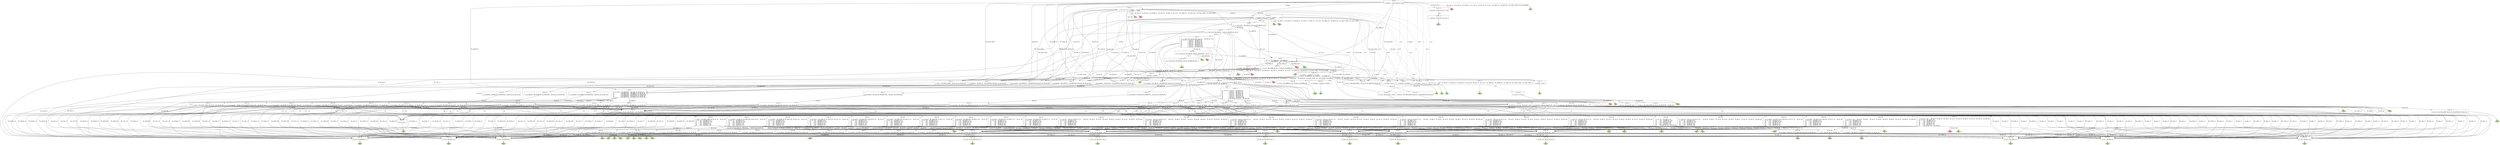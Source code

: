 // Generated by GNU Bison 3.7.6.
// Report bugs to <bug-bison@gnu.org>.
// Home page: <https://www.gnu.org/software/bison/>.

digraph "parser.ypp"
{
  node [fontname = courier, shape = box, colorscheme = paired6]
  edge [fontname = courier]

  0 [label="State 0\n\l  0 $accept: • translation_unit $end\l"]
  0 -> 1 [style=solid label="TOK_CHAR_PR"]
  0 -> 2 [style=solid label="TOK_STRING_PR"]
  0 -> 3 [style=solid label="TOK_INTEGER_PR"]
  0 -> 4 [style=solid label="TOK_FLOAT_PR"]
  0 -> 5 [style=solid label="TOK_BOOL_PR"]
  0 -> 6 [style=solid label="TOK_IF_KEY"]
  0 -> 7 [style=solid label="TOK_LARROW_SBL"]
  0 -> 8 [style=solid label="TOK_IDENTIFIER"]
  0 -> 9 [style=solid label="TOK_STDOUT_STREAM"]
  0 -> 10 [style=solid label="TOK_STDIN_STREAM"]
  0 -> 11 [style=dashed label="translation_unit"]
  0 -> 12 [style=dashed label="statement"]
  0 -> 13 [style=dashed label="block"]
  0 -> 14 [style=dashed label="ifelse"]
  0 -> 15 [style=dashed label="if"]
  0 -> 16 [style=dashed label="macro"]
  0 -> 17 [style=dashed label="assignment"]
  0 -> "0R9d" [label="[TOK_CHAR_PR, TOK_STRING_PR, TOK_INTEGER_PR, TOK_FLOAT_PR, TOK_BOOL_PR, TOK_IF_KEY, TOK_LARROW_SBL, TOK_IDENTIFIER, TOK_STDOUT_STREAM, TOK_STDIN_STREAM]", style=solid]
 "0R9d" [label="R9", fillcolor=5, shape=diamond, style=filled]
  0 -> "0R9" [style=solid]
 "0R9" [label="R9", fillcolor=3, shape=diamond, style=filled]
  1 [label="State 1\n\l 32 assignment: TOK_CHAR_PR • TOK_IDENTIFIER TOK_EQ_OP exp TOK_DOT_SBL\l"]
  1 -> 18 [style=solid label="TOK_IDENTIFIER"]
  2 [label="State 2\n\l 33 assignment: TOK_STRING_PR • TOK_IDENTIFIER TOK_EQ_OP exp TOK_DOT_SBL\l"]
  2 -> 19 [style=solid label="TOK_IDENTIFIER"]
  3 [label="State 3\n\l 29 assignment: TOK_INTEGER_PR • TOK_IDENTIFIER TOK_EQ_OP exp TOK_DOT_SBL\l"]
  3 -> 20 [style=solid label="TOK_IDENTIFIER"]
  4 [label="State 4\n\l 30 assignment: TOK_FLOAT_PR • TOK_IDENTIFIER TOK_EQ_OP exp TOK_DOT_SBL\l"]
  4 -> 21 [style=solid label="TOK_IDENTIFIER"]
  5 [label="State 5\n\l 31 assignment: TOK_BOOL_PR • TOK_IDENTIFIER TOK_EQ_OP exp TOK_DOT_SBL\l"]
  5 -> 22 [style=solid label="TOK_IDENTIFIER"]
  6 [label="State 6\n\l 15 if: TOK_IF_KEY • TOK_LPAR_SBL condition TOK_RPAR_SBL block\l"]
  6 -> 23 [style=solid label="TOK_LPAR_SBL"]
  7 [label="State 7\n\l 10 block: TOK_LARROW_SBL • TOK_RARROW_SBL\l 12      | TOK_LARROW_SBL • $@1 statements TOK_RARROW_SBL\l"]
  7 -> 24 [style=solid label="TOK_RARROW_SBL"]
  7 -> 25 [style=dashed label="$@1"]
  7 -> "7R11d" [label="[TOK_RARROW_SBL]", style=solid]
 "7R11d" [label="R11", fillcolor=5, shape=diamond, style=filled]
  7 -> "7R11" [style=solid]
 "7R11" [label="R11", fillcolor=3, shape=diamond, style=filled]
  8 [label="State 8\n\l 34 assignment: TOK_IDENTIFIER • TOK_EQ_OP exp TOK_DOT_SBL\l 35           | TOK_IDENTIFIER • TOK_SUMEQ_OP exp TOK_DOT_SBL\l 36           | TOK_IDENTIFIER • TOK_MINEQ_OP exp TOK_DOT_SBL\l 37           | TOK_IDENTIFIER • TOK_MULTEQ_OP exp TOK_DOT_SBL\l 38           | TOK_IDENTIFIER • TOK_DIVEQ_OP exp TOK_DOT_SBL\l 39           | TOK_IDENTIFIER • TOK_MODEQ_OP exp TOK_DOT_SBL\l"]
  8 -> 26 [style=solid label="TOK_SUMEQ_OP"]
  8 -> 27 [style=solid label="TOK_MINEQ_OP"]
  8 -> 28 [style=solid label="TOK_MODEQ_OP"]
  8 -> 29 [style=solid label="TOK_MULTEQ_OP"]
  8 -> 30 [style=solid label="TOK_DIVEQ_OP"]
  8 -> 31 [style=solid label="TOK_EQ_OP"]
  9 [label="State 9\n\l 27 macro: TOK_STDOUT_STREAM • TOK_PUT_OP exp TOK_DOT_SBL\l"]
  9 -> 32 [style=solid label="TOK_PUT_OP"]
  10 [label="State 10\n\l 28 macro: TOK_STDIN_STREAM • TOK_PUT_OP TOK_IDENTIFIER TOK_DOT_SBL\l"]
  10 -> 33 [style=solid label="TOK_PUT_OP"]
  11 [label="State 11\n\l  0 $accept: translation_unit • $end\l"]
  11 -> 34 [style=solid label="$end"]
  12 [label="State 12\n\l  1 translation_unit: statement • statements\l  2                 | statement •  [$end]\l"]
  12 -> 1 [style=solid label="TOK_CHAR_PR"]
  12 -> 2 [style=solid label="TOK_STRING_PR"]
  12 -> 3 [style=solid label="TOK_INTEGER_PR"]
  12 -> 4 [style=solid label="TOK_FLOAT_PR"]
  12 -> 5 [style=solid label="TOK_BOOL_PR"]
  12 -> 6 [style=solid label="TOK_IF_KEY"]
  12 -> 7 [style=solid label="TOK_LARROW_SBL"]
  12 -> 8 [style=solid label="TOK_IDENTIFIER"]
  12 -> 9 [style=solid label="TOK_STDOUT_STREAM"]
  12 -> 10 [style=solid label="TOK_STDIN_STREAM"]
  12 -> 35 [style=dashed label="statement"]
  12 -> 36 [style=dashed label="statements"]
  12 -> 13 [style=dashed label="block"]
  12 -> 14 [style=dashed label="ifelse"]
  12 -> 15 [style=dashed label="if"]
  12 -> 16 [style=dashed label="macro"]
  12 -> 17 [style=dashed label="assignment"]
  12 -> "12R2" [style=solid]
 "12R2" [label="R2", fillcolor=3, shape=diamond, style=filled]
  12 -> "12R9d" [label="[$end, TOK_CHAR_PR, TOK_STRING_PR, TOK_INTEGER_PR, TOK_FLOAT_PR, TOK_BOOL_PR, TOK_IF_KEY, TOK_LARROW_SBL, TOK_IDENTIFIER, TOK_STDOUT_STREAM, TOK_STDIN_STREAM]", style=solid]
 "12R9d" [label="R9", fillcolor=5, shape=diamond, style=filled]
  13 [label="State 13\n\l  5 statement: block •\l"]
  13 -> "13R5" [style=solid]
 "13R5" [label="R5", fillcolor=3, shape=diamond, style=filled]
  14 [label="State 14\n\l  6 statement: ifelse •\l"]
  14 -> "14R6" [style=solid]
 "14R6" [label="R6", fillcolor=3, shape=diamond, style=filled]
  15 [label="State 15\n\l 13 ifelse: if •  [$end, TOK_CHAR_PR, TOK_STRING_PR, TOK_INTEGER_PR, TOK_FLOAT_PR, TOK_BOOL_PR, TOK_IF_KEY, TOK_LARROW_SBL, TOK_RARROW_SBL, TOK_IDENTIFIER, TOK_STDOUT_STREAM, TOK_STDIN_STREAM]\l 14       | if • else\l"]
  15 -> 37 [style=solid label="TOK_ELSE_KEY"]
  15 -> 38 [style=dashed label="else"]
  15 -> "15R13" [style=solid]
 "15R13" [label="R13", fillcolor=3, shape=diamond, style=filled]
  16 [label="State 16\n\l  4 statement: macro •\l"]
  16 -> "16R4" [style=solid]
 "16R4" [label="R4", fillcolor=3, shape=diamond, style=filled]
  17 [label="State 17\n\l  3 statement: assignment •\l"]
  17 -> "17R3" [style=solid]
 "17R3" [label="R3", fillcolor=3, shape=diamond, style=filled]
  18 [label="State 18\n\l 32 assignment: TOK_CHAR_PR TOK_IDENTIFIER • TOK_EQ_OP exp TOK_DOT_SBL\l"]
  18 -> 39 [style=solid label="TOK_EQ_OP"]
  19 [label="State 19\n\l 33 assignment: TOK_STRING_PR TOK_IDENTIFIER • TOK_EQ_OP exp TOK_DOT_SBL\l"]
  19 -> 40 [style=solid label="TOK_EQ_OP"]
  20 [label="State 20\n\l 29 assignment: TOK_INTEGER_PR TOK_IDENTIFIER • TOK_EQ_OP exp TOK_DOT_SBL\l"]
  20 -> 41 [style=solid label="TOK_EQ_OP"]
  21 [label="State 21\n\l 30 assignment: TOK_FLOAT_PR TOK_IDENTIFIER • TOK_EQ_OP exp TOK_DOT_SBL\l"]
  21 -> 42 [style=solid label="TOK_EQ_OP"]
  22 [label="State 22\n\l 31 assignment: TOK_BOOL_PR TOK_IDENTIFIER • TOK_EQ_OP exp TOK_DOT_SBL\l"]
  22 -> 43 [style=solid label="TOK_EQ_OP"]
  23 [label="State 23\n\l 15 if: TOK_IF_KEY TOK_LPAR_SBL • condition TOK_RPAR_SBL block\l"]
  23 -> 44 [style=solid label="TOK_INTEGER_LIT"]
  23 -> 45 [style=solid label="TOK_FLOAT_LIT"]
  23 -> 46 [style=solid label="TOK_CHAR_LIT"]
  23 -> 47 [style=solid label="TOK_STRING_LIT"]
  23 -> 48 [style=solid label="TOK_BOOL_LIT"]
  23 -> 49 [style=solid label="TOK_LPAR_SBL"]
  23 -> 50 [style=solid label="TOK_IDENTIFIER"]
  23 -> 51 [style=dashed label="condition"]
  23 -> 52 [style=dashed label="exp"]
  23 -> 53 [style=dashed label="term"]
  24 [label="State 24\n\l 10 block: TOK_LARROW_SBL TOK_RARROW_SBL •\l"]
  24 -> "24R10" [style=solid]
 "24R10" [label="R10", fillcolor=3, shape=diamond, style=filled]
  25 [label="State 25\n\l 12 block: TOK_LARROW_SBL $@1 • statements TOK_RARROW_SBL\l"]
  25 -> 1 [style=solid label="TOK_CHAR_PR"]
  25 -> 2 [style=solid label="TOK_STRING_PR"]
  25 -> 3 [style=solid label="TOK_INTEGER_PR"]
  25 -> 4 [style=solid label="TOK_FLOAT_PR"]
  25 -> 5 [style=solid label="TOK_BOOL_PR"]
  25 -> 6 [style=solid label="TOK_IF_KEY"]
  25 -> 7 [style=solid label="TOK_LARROW_SBL"]
  25 -> 8 [style=solid label="TOK_IDENTIFIER"]
  25 -> 9 [style=solid label="TOK_STDOUT_STREAM"]
  25 -> 10 [style=solid label="TOK_STDIN_STREAM"]
  25 -> 35 [style=dashed label="statement"]
  25 -> 54 [style=dashed label="statements"]
  25 -> 13 [style=dashed label="block"]
  25 -> 14 [style=dashed label="ifelse"]
  25 -> 15 [style=dashed label="if"]
  25 -> 16 [style=dashed label="macro"]
  25 -> 17 [style=dashed label="assignment"]
  25 -> "25R9d" [label="[TOK_CHAR_PR, TOK_STRING_PR, TOK_INTEGER_PR, TOK_FLOAT_PR, TOK_BOOL_PR, TOK_IF_KEY, TOK_LARROW_SBL, TOK_IDENTIFIER, TOK_STDOUT_STREAM, TOK_STDIN_STREAM]", style=solid]
 "25R9d" [label="R9", fillcolor=5, shape=diamond, style=filled]
  25 -> "25R9" [style=solid]
 "25R9" [label="R9", fillcolor=3, shape=diamond, style=filled]
  26 [label="State 26\n\l 35 assignment: TOK_IDENTIFIER TOK_SUMEQ_OP • exp TOK_DOT_SBL\l"]
  26 -> 44 [style=solid label="TOK_INTEGER_LIT"]
  26 -> 45 [style=solid label="TOK_FLOAT_LIT"]
  26 -> 46 [style=solid label="TOK_CHAR_LIT"]
  26 -> 47 [style=solid label="TOK_STRING_LIT"]
  26 -> 48 [style=solid label="TOK_BOOL_LIT"]
  26 -> 55 [style=solid label="TOK_LPAR_SBL"]
  26 -> 50 [style=solid label="TOK_IDENTIFIER"]
  26 -> 56 [style=dashed label="exp"]
  26 -> 53 [style=dashed label="term"]
  27 [label="State 27\n\l 36 assignment: TOK_IDENTIFIER TOK_MINEQ_OP • exp TOK_DOT_SBL\l"]
  27 -> 44 [style=solid label="TOK_INTEGER_LIT"]
  27 -> 45 [style=solid label="TOK_FLOAT_LIT"]
  27 -> 46 [style=solid label="TOK_CHAR_LIT"]
  27 -> 47 [style=solid label="TOK_STRING_LIT"]
  27 -> 48 [style=solid label="TOK_BOOL_LIT"]
  27 -> 55 [style=solid label="TOK_LPAR_SBL"]
  27 -> 50 [style=solid label="TOK_IDENTIFIER"]
  27 -> 57 [style=dashed label="exp"]
  27 -> 53 [style=dashed label="term"]
  28 [label="State 28\n\l 39 assignment: TOK_IDENTIFIER TOK_MODEQ_OP • exp TOK_DOT_SBL\l"]
  28 -> 44 [style=solid label="TOK_INTEGER_LIT"]
  28 -> 45 [style=solid label="TOK_FLOAT_LIT"]
  28 -> 46 [style=solid label="TOK_CHAR_LIT"]
  28 -> 47 [style=solid label="TOK_STRING_LIT"]
  28 -> 48 [style=solid label="TOK_BOOL_LIT"]
  28 -> 55 [style=solid label="TOK_LPAR_SBL"]
  28 -> 50 [style=solid label="TOK_IDENTIFIER"]
  28 -> 58 [style=dashed label="exp"]
  28 -> 53 [style=dashed label="term"]
  29 [label="State 29\n\l 37 assignment: TOK_IDENTIFIER TOK_MULTEQ_OP • exp TOK_DOT_SBL\l"]
  29 -> 44 [style=solid label="TOK_INTEGER_LIT"]
  29 -> 45 [style=solid label="TOK_FLOAT_LIT"]
  29 -> 46 [style=solid label="TOK_CHAR_LIT"]
  29 -> 47 [style=solid label="TOK_STRING_LIT"]
  29 -> 48 [style=solid label="TOK_BOOL_LIT"]
  29 -> 55 [style=solid label="TOK_LPAR_SBL"]
  29 -> 50 [style=solid label="TOK_IDENTIFIER"]
  29 -> 59 [style=dashed label="exp"]
  29 -> 53 [style=dashed label="term"]
  30 [label="State 30\n\l 38 assignment: TOK_IDENTIFIER TOK_DIVEQ_OP • exp TOK_DOT_SBL\l"]
  30 -> 44 [style=solid label="TOK_INTEGER_LIT"]
  30 -> 45 [style=solid label="TOK_FLOAT_LIT"]
  30 -> 46 [style=solid label="TOK_CHAR_LIT"]
  30 -> 47 [style=solid label="TOK_STRING_LIT"]
  30 -> 48 [style=solid label="TOK_BOOL_LIT"]
  30 -> 55 [style=solid label="TOK_LPAR_SBL"]
  30 -> 50 [style=solid label="TOK_IDENTIFIER"]
  30 -> 60 [style=dashed label="exp"]
  30 -> 53 [style=dashed label="term"]
  31 [label="State 31\n\l 34 assignment: TOK_IDENTIFIER TOK_EQ_OP • exp TOK_DOT_SBL\l"]
  31 -> 44 [style=solid label="TOK_INTEGER_LIT"]
  31 -> 45 [style=solid label="TOK_FLOAT_LIT"]
  31 -> 46 [style=solid label="TOK_CHAR_LIT"]
  31 -> 47 [style=solid label="TOK_STRING_LIT"]
  31 -> 48 [style=solid label="TOK_BOOL_LIT"]
  31 -> 55 [style=solid label="TOK_LPAR_SBL"]
  31 -> 50 [style=solid label="TOK_IDENTIFIER"]
  31 -> 61 [style=dashed label="exp"]
  31 -> 53 [style=dashed label="term"]
  32 [label="State 32\n\l 27 macro: TOK_STDOUT_STREAM TOK_PUT_OP • exp TOK_DOT_SBL\l"]
  32 -> 44 [style=solid label="TOK_INTEGER_LIT"]
  32 -> 45 [style=solid label="TOK_FLOAT_LIT"]
  32 -> 46 [style=solid label="TOK_CHAR_LIT"]
  32 -> 47 [style=solid label="TOK_STRING_LIT"]
  32 -> 48 [style=solid label="TOK_BOOL_LIT"]
  32 -> 55 [style=solid label="TOK_LPAR_SBL"]
  32 -> 50 [style=solid label="TOK_IDENTIFIER"]
  32 -> 62 [style=dashed label="exp"]
  32 -> 53 [style=dashed label="term"]
  33 [label="State 33\n\l 28 macro: TOK_STDIN_STREAM TOK_PUT_OP • TOK_IDENTIFIER TOK_DOT_SBL\l"]
  33 -> 63 [style=solid label="TOK_IDENTIFIER"]
  34 [label="State 34\n\l  0 $accept: translation_unit $end •\l"]
  34 -> "34R0" [style=solid]
 "34R0" [label="Acc", fillcolor=1, shape=diamond, style=filled]
  35 [label="State 35\n\l  7 statements: statement •\l"]
  35 -> "35R7" [style=solid]
 "35R7" [label="R7", fillcolor=3, shape=diamond, style=filled]
  36 [label="State 36\n\l  1 translation_unit: statement statements •  [$end]\l  8 statements: statements • statement\l"]
  36 -> 1 [style=solid label="TOK_CHAR_PR"]
  36 -> 2 [style=solid label="TOK_STRING_PR"]
  36 -> 3 [style=solid label="TOK_INTEGER_PR"]
  36 -> 4 [style=solid label="TOK_FLOAT_PR"]
  36 -> 5 [style=solid label="TOK_BOOL_PR"]
  36 -> 6 [style=solid label="TOK_IF_KEY"]
  36 -> 7 [style=solid label="TOK_LARROW_SBL"]
  36 -> 8 [style=solid label="TOK_IDENTIFIER"]
  36 -> 9 [style=solid label="TOK_STDOUT_STREAM"]
  36 -> 10 [style=solid label="TOK_STDIN_STREAM"]
  36 -> 64 [style=dashed label="statement"]
  36 -> 13 [style=dashed label="block"]
  36 -> 14 [style=dashed label="ifelse"]
  36 -> 15 [style=dashed label="if"]
  36 -> 16 [style=dashed label="macro"]
  36 -> 17 [style=dashed label="assignment"]
  36 -> "36R1" [style=solid]
 "36R1" [label="R1", fillcolor=3, shape=diamond, style=filled]
  36 -> "36R9d" [label="[$end, TOK_CHAR_PR, TOK_STRING_PR, TOK_INTEGER_PR, TOK_FLOAT_PR, TOK_BOOL_PR, TOK_IF_KEY, TOK_LARROW_SBL, TOK_IDENTIFIER, TOK_STDOUT_STREAM, TOK_STDIN_STREAM]", style=solid]
 "36R9d" [label="R9", fillcolor=5, shape=diamond, style=filled]
  37 [label="State 37\n\l 16 else: TOK_ELSE_KEY • block\l"]
  37 -> 7 [style=solid label="TOK_LARROW_SBL"]
  37 -> 65 [style=dashed label="block"]
  37 -> "37R9d" [label="[TOK_LARROW_SBL]", style=solid]
 "37R9d" [label="R9", fillcolor=5, shape=diamond, style=filled]
  37 -> "37R9" [style=solid]
 "37R9" [label="R9", fillcolor=3, shape=diamond, style=filled]
  38 [label="State 38\n\l 14 ifelse: if else •\l"]
  38 -> "38R14" [style=solid]
 "38R14" [label="R14", fillcolor=3, shape=diamond, style=filled]
  39 [label="State 39\n\l 32 assignment: TOK_CHAR_PR TOK_IDENTIFIER TOK_EQ_OP • exp TOK_DOT_SBL\l"]
  39 -> 44 [style=solid label="TOK_INTEGER_LIT"]
  39 -> 45 [style=solid label="TOK_FLOAT_LIT"]
  39 -> 46 [style=solid label="TOK_CHAR_LIT"]
  39 -> 47 [style=solid label="TOK_STRING_LIT"]
  39 -> 48 [style=solid label="TOK_BOOL_LIT"]
  39 -> 55 [style=solid label="TOK_LPAR_SBL"]
  39 -> 50 [style=solid label="TOK_IDENTIFIER"]
  39 -> 66 [style=dashed label="exp"]
  39 -> 53 [style=dashed label="term"]
  40 [label="State 40\n\l 33 assignment: TOK_STRING_PR TOK_IDENTIFIER TOK_EQ_OP • exp TOK_DOT_SBL\l"]
  40 -> 44 [style=solid label="TOK_INTEGER_LIT"]
  40 -> 45 [style=solid label="TOK_FLOAT_LIT"]
  40 -> 46 [style=solid label="TOK_CHAR_LIT"]
  40 -> 47 [style=solid label="TOK_STRING_LIT"]
  40 -> 48 [style=solid label="TOK_BOOL_LIT"]
  40 -> 55 [style=solid label="TOK_LPAR_SBL"]
  40 -> 50 [style=solid label="TOK_IDENTIFIER"]
  40 -> 67 [style=dashed label="exp"]
  40 -> 53 [style=dashed label="term"]
  41 [label="State 41\n\l 29 assignment: TOK_INTEGER_PR TOK_IDENTIFIER TOK_EQ_OP • exp TOK_DOT_SBL\l"]
  41 -> 44 [style=solid label="TOK_INTEGER_LIT"]
  41 -> 45 [style=solid label="TOK_FLOAT_LIT"]
  41 -> 46 [style=solid label="TOK_CHAR_LIT"]
  41 -> 47 [style=solid label="TOK_STRING_LIT"]
  41 -> 48 [style=solid label="TOK_BOOL_LIT"]
  41 -> 55 [style=solid label="TOK_LPAR_SBL"]
  41 -> 50 [style=solid label="TOK_IDENTIFIER"]
  41 -> 68 [style=dashed label="exp"]
  41 -> 53 [style=dashed label="term"]
  42 [label="State 42\n\l 30 assignment: TOK_FLOAT_PR TOK_IDENTIFIER TOK_EQ_OP • exp TOK_DOT_SBL\l"]
  42 -> 44 [style=solid label="TOK_INTEGER_LIT"]
  42 -> 45 [style=solid label="TOK_FLOAT_LIT"]
  42 -> 46 [style=solid label="TOK_CHAR_LIT"]
  42 -> 47 [style=solid label="TOK_STRING_LIT"]
  42 -> 48 [style=solid label="TOK_BOOL_LIT"]
  42 -> 55 [style=solid label="TOK_LPAR_SBL"]
  42 -> 50 [style=solid label="TOK_IDENTIFIER"]
  42 -> 69 [style=dashed label="exp"]
  42 -> 53 [style=dashed label="term"]
  43 [label="State 43\n\l 31 assignment: TOK_BOOL_PR TOK_IDENTIFIER TOK_EQ_OP • exp TOK_DOT_SBL\l"]
  43 -> 44 [style=solid label="TOK_INTEGER_LIT"]
  43 -> 45 [style=solid label="TOK_FLOAT_LIT"]
  43 -> 46 [style=solid label="TOK_CHAR_LIT"]
  43 -> 47 [style=solid label="TOK_STRING_LIT"]
  43 -> 48 [style=solid label="TOK_BOOL_LIT"]
  43 -> 55 [style=solid label="TOK_LPAR_SBL"]
  43 -> 50 [style=solid label="TOK_IDENTIFIER"]
  43 -> 70 [style=dashed label="exp"]
  43 -> 53 [style=dashed label="term"]
  44 [label="State 44\n\l 48 term: TOK_INTEGER_LIT •\l"]
  44 -> "44R48" [style=solid]
 "44R48" [label="R48", fillcolor=3, shape=diamond, style=filled]
  45 [label="State 45\n\l 49 term: TOK_FLOAT_LIT •\l"]
  45 -> "45R49" [style=solid]
 "45R49" [label="R49", fillcolor=3, shape=diamond, style=filled]
  46 [label="State 46\n\l 51 term: TOK_CHAR_LIT •\l"]
  46 -> "46R51" [style=solid]
 "46R51" [label="R51", fillcolor=3, shape=diamond, style=filled]
  47 [label="State 47\n\l 50 term: TOK_STRING_LIT •\l"]
  47 -> "47R50" [style=solid]
 "47R50" [label="R50", fillcolor=3, shape=diamond, style=filled]
  48 [label="State 48\n\l 52 term: TOK_BOOL_LIT •\l"]
  48 -> "48R52" [style=solid]
 "48R52" [label="R52", fillcolor=3, shape=diamond, style=filled]
  49 [label="State 49\n\l 26 condition: TOK_LPAR_SBL • condition TOK_RPAR_SBL\l 47 exp: TOK_LPAR_SBL • exp TOK_RPAR_SBL\l"]
  49 -> 44 [style=solid label="TOK_INTEGER_LIT"]
  49 -> 45 [style=solid label="TOK_FLOAT_LIT"]
  49 -> 46 [style=solid label="TOK_CHAR_LIT"]
  49 -> 47 [style=solid label="TOK_STRING_LIT"]
  49 -> 48 [style=solid label="TOK_BOOL_LIT"]
  49 -> 49 [style=solid label="TOK_LPAR_SBL"]
  49 -> 50 [style=solid label="TOK_IDENTIFIER"]
  49 -> 71 [style=dashed label="condition"]
  49 -> 72 [style=dashed label="exp"]
  49 -> 53 [style=dashed label="term"]
  50 [label="State 50\n\l 53 term: TOK_IDENTIFIER •\l"]
  50 -> "50R53" [style=solid]
 "50R53" [label="R53", fillcolor=3, shape=diamond, style=filled]
  51 [label="State 51\n\l 15 if: TOK_IF_KEY TOK_LPAR_SBL condition • TOK_RPAR_SBL block\l 18 condition: condition • TOK_AND_OP exp\l 19          | condition • TOK_OR_OP exp\l 20          | condition • TOK_TEQ_OP exp\l 21          | condition • TOK_NEQ_OP exp\l 22          | condition • TOK_LEQ_OP exp\l 23          | condition • TOK_GEQ_OP exp\l 24          | condition • TOK_LESS_OP exp\l 25          | condition • TOK_GRTR_OP exp\l"]
  51 -> 73 [style=solid label="TOK_OR_OP"]
  51 -> 74 [style=solid label="TOK_AND_OP"]
  51 -> 75 [style=solid label="TOK_TEQ_OP"]
  51 -> 76 [style=solid label="TOK_LEQ_OP"]
  51 -> 77 [style=solid label="TOK_GEQ_OP"]
  51 -> 78 [style=solid label="TOK_NEQ_OP"]
  51 -> 79 [style=solid label="TOK_LESS_OP"]
  51 -> 80 [style=solid label="TOK_GRTR_OP"]
  51 -> 81 [style=solid label="TOK_RPAR_SBL"]
  52 [label="State 52\n\l 17 condition: exp •  [TOK_OR_OP, TOK_AND_OP, TOK_TEQ_OP, TOK_LEQ_OP, TOK_GEQ_OP, TOK_NEQ_OP, TOK_LESS_OP, TOK_GRTR_OP, TOK_RPAR_SBL]\l 41 exp: exp • TOK_SUM_OP term\l 42    | exp • TOK_MINUS_OP term\l 43    | exp • TOK_MULT_OP term\l 44    | exp • TOK_DIV_OP term\l 45    | exp • TOK_MOD_OP term\l 46    | exp • TOK_EXP_OP term\l"]
  52 -> 82 [style=solid label="TOK_SUM_OP"]
  52 -> 83 [style=solid label="TOK_MINUS_OP"]
  52 -> 84 [style=solid label="TOK_MULT_OP"]
  52 -> 85 [style=solid label="TOK_DIV_OP"]
  52 -> 86 [style=solid label="TOK_MOD_OP"]
  52 -> 87 [style=solid label="TOK_EXP_OP"]
  52 -> "52R17" [style=solid]
 "52R17" [label="R17", fillcolor=3, shape=diamond, style=filled]
  53 [label="State 53\n\l 40 exp: term •\l"]
  53 -> "53R40" [style=solid]
 "53R40" [label="R40", fillcolor=3, shape=diamond, style=filled]
  54 [label="State 54\n\l  8 statements: statements • statement\l 12 block: TOK_LARROW_SBL $@1 statements • TOK_RARROW_SBL\l"]
  54 -> 1 [style=solid label="TOK_CHAR_PR"]
  54 -> 2 [style=solid label="TOK_STRING_PR"]
  54 -> 3 [style=solid label="TOK_INTEGER_PR"]
  54 -> 4 [style=solid label="TOK_FLOAT_PR"]
  54 -> 5 [style=solid label="TOK_BOOL_PR"]
  54 -> 6 [style=solid label="TOK_IF_KEY"]
  54 -> 7 [style=solid label="TOK_LARROW_SBL"]
  54 -> 88 [style=solid label="TOK_RARROW_SBL"]
  54 -> 8 [style=solid label="TOK_IDENTIFIER"]
  54 -> 9 [style=solid label="TOK_STDOUT_STREAM"]
  54 -> 10 [style=solid label="TOK_STDIN_STREAM"]
  54 -> 64 [style=dashed label="statement"]
  54 -> 13 [style=dashed label="block"]
  54 -> 14 [style=dashed label="ifelse"]
  54 -> 15 [style=dashed label="if"]
  54 -> 16 [style=dashed label="macro"]
  54 -> 17 [style=dashed label="assignment"]
  54 -> "54R9d" [label="[TOK_CHAR_PR, TOK_STRING_PR, TOK_INTEGER_PR, TOK_FLOAT_PR, TOK_BOOL_PR, TOK_IF_KEY, TOK_LARROW_SBL, TOK_RARROW_SBL, TOK_IDENTIFIER, TOK_STDOUT_STREAM, TOK_STDIN_STREAM]", style=solid]
 "54R9d" [label="R9", fillcolor=5, shape=diamond, style=filled]
  55 [label="State 55\n\l 47 exp: TOK_LPAR_SBL • exp TOK_RPAR_SBL\l"]
  55 -> 44 [style=solid label="TOK_INTEGER_LIT"]
  55 -> 45 [style=solid label="TOK_FLOAT_LIT"]
  55 -> 46 [style=solid label="TOK_CHAR_LIT"]
  55 -> 47 [style=solid label="TOK_STRING_LIT"]
  55 -> 48 [style=solid label="TOK_BOOL_LIT"]
  55 -> 55 [style=solid label="TOK_LPAR_SBL"]
  55 -> 50 [style=solid label="TOK_IDENTIFIER"]
  55 -> 89 [style=dashed label="exp"]
  55 -> 53 [style=dashed label="term"]
  56 [label="State 56\n\l 35 assignment: TOK_IDENTIFIER TOK_SUMEQ_OP exp • TOK_DOT_SBL\l 41 exp: exp • TOK_SUM_OP term\l 42    | exp • TOK_MINUS_OP term\l 43    | exp • TOK_MULT_OP term\l 44    | exp • TOK_DIV_OP term\l 45    | exp • TOK_MOD_OP term\l 46    | exp • TOK_EXP_OP term\l"]
  56 -> 82 [style=solid label="TOK_SUM_OP"]
  56 -> 83 [style=solid label="TOK_MINUS_OP"]
  56 -> 84 [style=solid label="TOK_MULT_OP"]
  56 -> 85 [style=solid label="TOK_DIV_OP"]
  56 -> 86 [style=solid label="TOK_MOD_OP"]
  56 -> 87 [style=solid label="TOK_EXP_OP"]
  56 -> 90 [style=solid label="TOK_DOT_SBL"]
  57 [label="State 57\n\l 36 assignment: TOK_IDENTIFIER TOK_MINEQ_OP exp • TOK_DOT_SBL\l 41 exp: exp • TOK_SUM_OP term\l 42    | exp • TOK_MINUS_OP term\l 43    | exp • TOK_MULT_OP term\l 44    | exp • TOK_DIV_OP term\l 45    | exp • TOK_MOD_OP term\l 46    | exp • TOK_EXP_OP term\l"]
  57 -> 82 [style=solid label="TOK_SUM_OP"]
  57 -> 83 [style=solid label="TOK_MINUS_OP"]
  57 -> 84 [style=solid label="TOK_MULT_OP"]
  57 -> 85 [style=solid label="TOK_DIV_OP"]
  57 -> 86 [style=solid label="TOK_MOD_OP"]
  57 -> 87 [style=solid label="TOK_EXP_OP"]
  57 -> 91 [style=solid label="TOK_DOT_SBL"]
  58 [label="State 58\n\l 39 assignment: TOK_IDENTIFIER TOK_MODEQ_OP exp • TOK_DOT_SBL\l 41 exp: exp • TOK_SUM_OP term\l 42    | exp • TOK_MINUS_OP term\l 43    | exp • TOK_MULT_OP term\l 44    | exp • TOK_DIV_OP term\l 45    | exp • TOK_MOD_OP term\l 46    | exp • TOK_EXP_OP term\l"]
  58 -> 82 [style=solid label="TOK_SUM_OP"]
  58 -> 83 [style=solid label="TOK_MINUS_OP"]
  58 -> 84 [style=solid label="TOK_MULT_OP"]
  58 -> 85 [style=solid label="TOK_DIV_OP"]
  58 -> 86 [style=solid label="TOK_MOD_OP"]
  58 -> 87 [style=solid label="TOK_EXP_OP"]
  58 -> 92 [style=solid label="TOK_DOT_SBL"]
  59 [label="State 59\n\l 37 assignment: TOK_IDENTIFIER TOK_MULTEQ_OP exp • TOK_DOT_SBL\l 41 exp: exp • TOK_SUM_OP term\l 42    | exp • TOK_MINUS_OP term\l 43    | exp • TOK_MULT_OP term\l 44    | exp • TOK_DIV_OP term\l 45    | exp • TOK_MOD_OP term\l 46    | exp • TOK_EXP_OP term\l"]
  59 -> 82 [style=solid label="TOK_SUM_OP"]
  59 -> 83 [style=solid label="TOK_MINUS_OP"]
  59 -> 84 [style=solid label="TOK_MULT_OP"]
  59 -> 85 [style=solid label="TOK_DIV_OP"]
  59 -> 86 [style=solid label="TOK_MOD_OP"]
  59 -> 87 [style=solid label="TOK_EXP_OP"]
  59 -> 93 [style=solid label="TOK_DOT_SBL"]
  60 [label="State 60\n\l 38 assignment: TOK_IDENTIFIER TOK_DIVEQ_OP exp • TOK_DOT_SBL\l 41 exp: exp • TOK_SUM_OP term\l 42    | exp • TOK_MINUS_OP term\l 43    | exp • TOK_MULT_OP term\l 44    | exp • TOK_DIV_OP term\l 45    | exp • TOK_MOD_OP term\l 46    | exp • TOK_EXP_OP term\l"]
  60 -> 82 [style=solid label="TOK_SUM_OP"]
  60 -> 83 [style=solid label="TOK_MINUS_OP"]
  60 -> 84 [style=solid label="TOK_MULT_OP"]
  60 -> 85 [style=solid label="TOK_DIV_OP"]
  60 -> 86 [style=solid label="TOK_MOD_OP"]
  60 -> 87 [style=solid label="TOK_EXP_OP"]
  60 -> 94 [style=solid label="TOK_DOT_SBL"]
  61 [label="State 61\n\l 34 assignment: TOK_IDENTIFIER TOK_EQ_OP exp • TOK_DOT_SBL\l 41 exp: exp • TOK_SUM_OP term\l 42    | exp • TOK_MINUS_OP term\l 43    | exp • TOK_MULT_OP term\l 44    | exp • TOK_DIV_OP term\l 45    | exp • TOK_MOD_OP term\l 46    | exp • TOK_EXP_OP term\l"]
  61 -> 82 [style=solid label="TOK_SUM_OP"]
  61 -> 83 [style=solid label="TOK_MINUS_OP"]
  61 -> 84 [style=solid label="TOK_MULT_OP"]
  61 -> 85 [style=solid label="TOK_DIV_OP"]
  61 -> 86 [style=solid label="TOK_MOD_OP"]
  61 -> 87 [style=solid label="TOK_EXP_OP"]
  61 -> 95 [style=solid label="TOK_DOT_SBL"]
  62 [label="State 62\n\l 27 macro: TOK_STDOUT_STREAM TOK_PUT_OP exp • TOK_DOT_SBL\l 41 exp: exp • TOK_SUM_OP term\l 42    | exp • TOK_MINUS_OP term\l 43    | exp • TOK_MULT_OP term\l 44    | exp • TOK_DIV_OP term\l 45    | exp • TOK_MOD_OP term\l 46    | exp • TOK_EXP_OP term\l"]
  62 -> 82 [style=solid label="TOK_SUM_OP"]
  62 -> 83 [style=solid label="TOK_MINUS_OP"]
  62 -> 84 [style=solid label="TOK_MULT_OP"]
  62 -> 85 [style=solid label="TOK_DIV_OP"]
  62 -> 86 [style=solid label="TOK_MOD_OP"]
  62 -> 87 [style=solid label="TOK_EXP_OP"]
  62 -> 96 [style=solid label="TOK_DOT_SBL"]
  63 [label="State 63\n\l 28 macro: TOK_STDIN_STREAM TOK_PUT_OP TOK_IDENTIFIER • TOK_DOT_SBL\l"]
  63 -> 97 [style=solid label="TOK_DOT_SBL"]
  64 [label="State 64\n\l  8 statements: statements statement •\l"]
  64 -> "64R8" [style=solid]
 "64R8" [label="R8", fillcolor=3, shape=diamond, style=filled]
  65 [label="State 65\n\l 16 else: TOK_ELSE_KEY block •\l"]
  65 -> "65R16" [style=solid]
 "65R16" [label="R16", fillcolor=3, shape=diamond, style=filled]
  66 [label="State 66\n\l 32 assignment: TOK_CHAR_PR TOK_IDENTIFIER TOK_EQ_OP exp • TOK_DOT_SBL\l 41 exp: exp • TOK_SUM_OP term\l 42    | exp • TOK_MINUS_OP term\l 43    | exp • TOK_MULT_OP term\l 44    | exp • TOK_DIV_OP term\l 45    | exp • TOK_MOD_OP term\l 46    | exp • TOK_EXP_OP term\l"]
  66 -> 82 [style=solid label="TOK_SUM_OP"]
  66 -> 83 [style=solid label="TOK_MINUS_OP"]
  66 -> 84 [style=solid label="TOK_MULT_OP"]
  66 -> 85 [style=solid label="TOK_DIV_OP"]
  66 -> 86 [style=solid label="TOK_MOD_OP"]
  66 -> 87 [style=solid label="TOK_EXP_OP"]
  66 -> 98 [style=solid label="TOK_DOT_SBL"]
  67 [label="State 67\n\l 33 assignment: TOK_STRING_PR TOK_IDENTIFIER TOK_EQ_OP exp • TOK_DOT_SBL\l 41 exp: exp • TOK_SUM_OP term\l 42    | exp • TOK_MINUS_OP term\l 43    | exp • TOK_MULT_OP term\l 44    | exp • TOK_DIV_OP term\l 45    | exp • TOK_MOD_OP term\l 46    | exp • TOK_EXP_OP term\l"]
  67 -> 82 [style=solid label="TOK_SUM_OP"]
  67 -> 83 [style=solid label="TOK_MINUS_OP"]
  67 -> 84 [style=solid label="TOK_MULT_OP"]
  67 -> 85 [style=solid label="TOK_DIV_OP"]
  67 -> 86 [style=solid label="TOK_MOD_OP"]
  67 -> 87 [style=solid label="TOK_EXP_OP"]
  67 -> 99 [style=solid label="TOK_DOT_SBL"]
  68 [label="State 68\n\l 29 assignment: TOK_INTEGER_PR TOK_IDENTIFIER TOK_EQ_OP exp • TOK_DOT_SBL\l 41 exp: exp • TOK_SUM_OP term\l 42    | exp • TOK_MINUS_OP term\l 43    | exp • TOK_MULT_OP term\l 44    | exp • TOK_DIV_OP term\l 45    | exp • TOK_MOD_OP term\l 46    | exp • TOK_EXP_OP term\l"]
  68 -> 82 [style=solid label="TOK_SUM_OP"]
  68 -> 83 [style=solid label="TOK_MINUS_OP"]
  68 -> 84 [style=solid label="TOK_MULT_OP"]
  68 -> 85 [style=solid label="TOK_DIV_OP"]
  68 -> 86 [style=solid label="TOK_MOD_OP"]
  68 -> 87 [style=solid label="TOK_EXP_OP"]
  68 -> 100 [style=solid label="TOK_DOT_SBL"]
  69 [label="State 69\n\l 30 assignment: TOK_FLOAT_PR TOK_IDENTIFIER TOK_EQ_OP exp • TOK_DOT_SBL\l 41 exp: exp • TOK_SUM_OP term\l 42    | exp • TOK_MINUS_OP term\l 43    | exp • TOK_MULT_OP term\l 44    | exp • TOK_DIV_OP term\l 45    | exp • TOK_MOD_OP term\l 46    | exp • TOK_EXP_OP term\l"]
  69 -> 82 [style=solid label="TOK_SUM_OP"]
  69 -> 83 [style=solid label="TOK_MINUS_OP"]
  69 -> 84 [style=solid label="TOK_MULT_OP"]
  69 -> 85 [style=solid label="TOK_DIV_OP"]
  69 -> 86 [style=solid label="TOK_MOD_OP"]
  69 -> 87 [style=solid label="TOK_EXP_OP"]
  69 -> 101 [style=solid label="TOK_DOT_SBL"]
  70 [label="State 70\n\l 31 assignment: TOK_BOOL_PR TOK_IDENTIFIER TOK_EQ_OP exp • TOK_DOT_SBL\l 41 exp: exp • TOK_SUM_OP term\l 42    | exp • TOK_MINUS_OP term\l 43    | exp • TOK_MULT_OP term\l 44    | exp • TOK_DIV_OP term\l 45    | exp • TOK_MOD_OP term\l 46    | exp • TOK_EXP_OP term\l"]
  70 -> 82 [style=solid label="TOK_SUM_OP"]
  70 -> 83 [style=solid label="TOK_MINUS_OP"]
  70 -> 84 [style=solid label="TOK_MULT_OP"]
  70 -> 85 [style=solid label="TOK_DIV_OP"]
  70 -> 86 [style=solid label="TOK_MOD_OP"]
  70 -> 87 [style=solid label="TOK_EXP_OP"]
  70 -> 102 [style=solid label="TOK_DOT_SBL"]
  71 [label="State 71\n\l 18 condition: condition • TOK_AND_OP exp\l 19          | condition • TOK_OR_OP exp\l 20          | condition • TOK_TEQ_OP exp\l 21          | condition • TOK_NEQ_OP exp\l 22          | condition • TOK_LEQ_OP exp\l 23          | condition • TOK_GEQ_OP exp\l 24          | condition • TOK_LESS_OP exp\l 25          | condition • TOK_GRTR_OP exp\l 26          | TOK_LPAR_SBL condition • TOK_RPAR_SBL\l"]
  71 -> 73 [style=solid label="TOK_OR_OP"]
  71 -> 74 [style=solid label="TOK_AND_OP"]
  71 -> 75 [style=solid label="TOK_TEQ_OP"]
  71 -> 76 [style=solid label="TOK_LEQ_OP"]
  71 -> 77 [style=solid label="TOK_GEQ_OP"]
  71 -> 78 [style=solid label="TOK_NEQ_OP"]
  71 -> 79 [style=solid label="TOK_LESS_OP"]
  71 -> 80 [style=solid label="TOK_GRTR_OP"]
  71 -> 103 [style=solid label="TOK_RPAR_SBL"]
  72 [label="State 72\n\l 17 condition: exp •  [TOK_OR_OP, TOK_AND_OP, TOK_TEQ_OP, TOK_LEQ_OP, TOK_GEQ_OP, TOK_NEQ_OP, TOK_LESS_OP, TOK_GRTR_OP, TOK_RPAR_SBL]\l 41 exp: exp • TOK_SUM_OP term\l 42    | exp • TOK_MINUS_OP term\l 43    | exp • TOK_MULT_OP term\l 44    | exp • TOK_DIV_OP term\l 45    | exp • TOK_MOD_OP term\l 46    | exp • TOK_EXP_OP term\l 47    | TOK_LPAR_SBL exp • TOK_RPAR_SBL\l"]
  72 -> 82 [style=solid label="TOK_SUM_OP"]
  72 -> 83 [style=solid label="TOK_MINUS_OP"]
  72 -> 84 [style=solid label="TOK_MULT_OP"]
  72 -> 85 [style=solid label="TOK_DIV_OP"]
  72 -> 86 [style=solid label="TOK_MOD_OP"]
  72 -> 87 [style=solid label="TOK_EXP_OP"]
  72 -> 104 [style=solid label="TOK_RPAR_SBL"]
  72 -> "72R17d" [label="[TOK_RPAR_SBL]", style=solid]
 "72R17d" [label="R17", fillcolor=5, shape=diamond, style=filled]
  72 -> "72R17" [style=solid]
 "72R17" [label="R17", fillcolor=3, shape=diamond, style=filled]
  73 [label="State 73\n\l 19 condition: condition TOK_OR_OP • exp\l"]
  73 -> 44 [style=solid label="TOK_INTEGER_LIT"]
  73 -> 45 [style=solid label="TOK_FLOAT_LIT"]
  73 -> 46 [style=solid label="TOK_CHAR_LIT"]
  73 -> 47 [style=solid label="TOK_STRING_LIT"]
  73 -> 48 [style=solid label="TOK_BOOL_LIT"]
  73 -> 55 [style=solid label="TOK_LPAR_SBL"]
  73 -> 50 [style=solid label="TOK_IDENTIFIER"]
  73 -> 105 [style=dashed label="exp"]
  73 -> 53 [style=dashed label="term"]
  74 [label="State 74\n\l 18 condition: condition TOK_AND_OP • exp\l"]
  74 -> 44 [style=solid label="TOK_INTEGER_LIT"]
  74 -> 45 [style=solid label="TOK_FLOAT_LIT"]
  74 -> 46 [style=solid label="TOK_CHAR_LIT"]
  74 -> 47 [style=solid label="TOK_STRING_LIT"]
  74 -> 48 [style=solid label="TOK_BOOL_LIT"]
  74 -> 55 [style=solid label="TOK_LPAR_SBL"]
  74 -> 50 [style=solid label="TOK_IDENTIFIER"]
  74 -> 106 [style=dashed label="exp"]
  74 -> 53 [style=dashed label="term"]
  75 [label="State 75\n\l 20 condition: condition TOK_TEQ_OP • exp\l"]
  75 -> 44 [style=solid label="TOK_INTEGER_LIT"]
  75 -> 45 [style=solid label="TOK_FLOAT_LIT"]
  75 -> 46 [style=solid label="TOK_CHAR_LIT"]
  75 -> 47 [style=solid label="TOK_STRING_LIT"]
  75 -> 48 [style=solid label="TOK_BOOL_LIT"]
  75 -> 55 [style=solid label="TOK_LPAR_SBL"]
  75 -> 50 [style=solid label="TOK_IDENTIFIER"]
  75 -> 107 [style=dashed label="exp"]
  75 -> 53 [style=dashed label="term"]
  76 [label="State 76\n\l 22 condition: condition TOK_LEQ_OP • exp\l"]
  76 -> 44 [style=solid label="TOK_INTEGER_LIT"]
  76 -> 45 [style=solid label="TOK_FLOAT_LIT"]
  76 -> 46 [style=solid label="TOK_CHAR_LIT"]
  76 -> 47 [style=solid label="TOK_STRING_LIT"]
  76 -> 48 [style=solid label="TOK_BOOL_LIT"]
  76 -> 55 [style=solid label="TOK_LPAR_SBL"]
  76 -> 50 [style=solid label="TOK_IDENTIFIER"]
  76 -> 108 [style=dashed label="exp"]
  76 -> 53 [style=dashed label="term"]
  77 [label="State 77\n\l 23 condition: condition TOK_GEQ_OP • exp\l"]
  77 -> 44 [style=solid label="TOK_INTEGER_LIT"]
  77 -> 45 [style=solid label="TOK_FLOAT_LIT"]
  77 -> 46 [style=solid label="TOK_CHAR_LIT"]
  77 -> 47 [style=solid label="TOK_STRING_LIT"]
  77 -> 48 [style=solid label="TOK_BOOL_LIT"]
  77 -> 55 [style=solid label="TOK_LPAR_SBL"]
  77 -> 50 [style=solid label="TOK_IDENTIFIER"]
  77 -> 109 [style=dashed label="exp"]
  77 -> 53 [style=dashed label="term"]
  78 [label="State 78\n\l 21 condition: condition TOK_NEQ_OP • exp\l"]
  78 -> 44 [style=solid label="TOK_INTEGER_LIT"]
  78 -> 45 [style=solid label="TOK_FLOAT_LIT"]
  78 -> 46 [style=solid label="TOK_CHAR_LIT"]
  78 -> 47 [style=solid label="TOK_STRING_LIT"]
  78 -> 48 [style=solid label="TOK_BOOL_LIT"]
  78 -> 55 [style=solid label="TOK_LPAR_SBL"]
  78 -> 50 [style=solid label="TOK_IDENTIFIER"]
  78 -> 110 [style=dashed label="exp"]
  78 -> 53 [style=dashed label="term"]
  79 [label="State 79\n\l 24 condition: condition TOK_LESS_OP • exp\l"]
  79 -> 44 [style=solid label="TOK_INTEGER_LIT"]
  79 -> 45 [style=solid label="TOK_FLOAT_LIT"]
  79 -> 46 [style=solid label="TOK_CHAR_LIT"]
  79 -> 47 [style=solid label="TOK_STRING_LIT"]
  79 -> 48 [style=solid label="TOK_BOOL_LIT"]
  79 -> 55 [style=solid label="TOK_LPAR_SBL"]
  79 -> 50 [style=solid label="TOK_IDENTIFIER"]
  79 -> 111 [style=dashed label="exp"]
  79 -> 53 [style=dashed label="term"]
  80 [label="State 80\n\l 25 condition: condition TOK_GRTR_OP • exp\l"]
  80 -> 44 [style=solid label="TOK_INTEGER_LIT"]
  80 -> 45 [style=solid label="TOK_FLOAT_LIT"]
  80 -> 46 [style=solid label="TOK_CHAR_LIT"]
  80 -> 47 [style=solid label="TOK_STRING_LIT"]
  80 -> 48 [style=solid label="TOK_BOOL_LIT"]
  80 -> 55 [style=solid label="TOK_LPAR_SBL"]
  80 -> 50 [style=solid label="TOK_IDENTIFIER"]
  80 -> 112 [style=dashed label="exp"]
  80 -> 53 [style=dashed label="term"]
  81 [label="State 81\n\l 15 if: TOK_IF_KEY TOK_LPAR_SBL condition TOK_RPAR_SBL • block\l"]
  81 -> 7 [style=solid label="TOK_LARROW_SBL"]
  81 -> 113 [style=dashed label="block"]
  81 -> "81R9d" [label="[TOK_LARROW_SBL]", style=solid]
 "81R9d" [label="R9", fillcolor=5, shape=diamond, style=filled]
  81 -> "81R9" [style=solid]
 "81R9" [label="R9", fillcolor=3, shape=diamond, style=filled]
  82 [label="State 82\n\l 41 exp: exp TOK_SUM_OP • term\l"]
  82 -> 44 [style=solid label="TOK_INTEGER_LIT"]
  82 -> 45 [style=solid label="TOK_FLOAT_LIT"]
  82 -> 46 [style=solid label="TOK_CHAR_LIT"]
  82 -> 47 [style=solid label="TOK_STRING_LIT"]
  82 -> 48 [style=solid label="TOK_BOOL_LIT"]
  82 -> 50 [style=solid label="TOK_IDENTIFIER"]
  82 -> 114 [style=dashed label="term"]
  83 [label="State 83\n\l 42 exp: exp TOK_MINUS_OP • term\l"]
  83 -> 44 [style=solid label="TOK_INTEGER_LIT"]
  83 -> 45 [style=solid label="TOK_FLOAT_LIT"]
  83 -> 46 [style=solid label="TOK_CHAR_LIT"]
  83 -> 47 [style=solid label="TOK_STRING_LIT"]
  83 -> 48 [style=solid label="TOK_BOOL_LIT"]
  83 -> 50 [style=solid label="TOK_IDENTIFIER"]
  83 -> 115 [style=dashed label="term"]
  84 [label="State 84\n\l 43 exp: exp TOK_MULT_OP • term\l"]
  84 -> 44 [style=solid label="TOK_INTEGER_LIT"]
  84 -> 45 [style=solid label="TOK_FLOAT_LIT"]
  84 -> 46 [style=solid label="TOK_CHAR_LIT"]
  84 -> 47 [style=solid label="TOK_STRING_LIT"]
  84 -> 48 [style=solid label="TOK_BOOL_LIT"]
  84 -> 50 [style=solid label="TOK_IDENTIFIER"]
  84 -> 116 [style=dashed label="term"]
  85 [label="State 85\n\l 44 exp: exp TOK_DIV_OP • term\l"]
  85 -> 44 [style=solid label="TOK_INTEGER_LIT"]
  85 -> 45 [style=solid label="TOK_FLOAT_LIT"]
  85 -> 46 [style=solid label="TOK_CHAR_LIT"]
  85 -> 47 [style=solid label="TOK_STRING_LIT"]
  85 -> 48 [style=solid label="TOK_BOOL_LIT"]
  85 -> 50 [style=solid label="TOK_IDENTIFIER"]
  85 -> 117 [style=dashed label="term"]
  86 [label="State 86\n\l 45 exp: exp TOK_MOD_OP • term\l"]
  86 -> 44 [style=solid label="TOK_INTEGER_LIT"]
  86 -> 45 [style=solid label="TOK_FLOAT_LIT"]
  86 -> 46 [style=solid label="TOK_CHAR_LIT"]
  86 -> 47 [style=solid label="TOK_STRING_LIT"]
  86 -> 48 [style=solid label="TOK_BOOL_LIT"]
  86 -> 50 [style=solid label="TOK_IDENTIFIER"]
  86 -> 118 [style=dashed label="term"]
  87 [label="State 87\n\l 46 exp: exp TOK_EXP_OP • term\l"]
  87 -> 44 [style=solid label="TOK_INTEGER_LIT"]
  87 -> 45 [style=solid label="TOK_FLOAT_LIT"]
  87 -> 46 [style=solid label="TOK_CHAR_LIT"]
  87 -> 47 [style=solid label="TOK_STRING_LIT"]
  87 -> 48 [style=solid label="TOK_BOOL_LIT"]
  87 -> 50 [style=solid label="TOK_IDENTIFIER"]
  87 -> 119 [style=dashed label="term"]
  88 [label="State 88\n\l 12 block: TOK_LARROW_SBL $@1 statements TOK_RARROW_SBL •\l"]
  88 -> "88R12" [style=solid]
 "88R12" [label="R12", fillcolor=3, shape=diamond, style=filled]
  89 [label="State 89\n\l 41 exp: exp • TOK_SUM_OP term\l 42    | exp • TOK_MINUS_OP term\l 43    | exp • TOK_MULT_OP term\l 44    | exp • TOK_DIV_OP term\l 45    | exp • TOK_MOD_OP term\l 46    | exp • TOK_EXP_OP term\l 47    | TOK_LPAR_SBL exp • TOK_RPAR_SBL\l"]
  89 -> 82 [style=solid label="TOK_SUM_OP"]
  89 -> 83 [style=solid label="TOK_MINUS_OP"]
  89 -> 84 [style=solid label="TOK_MULT_OP"]
  89 -> 85 [style=solid label="TOK_DIV_OP"]
  89 -> 86 [style=solid label="TOK_MOD_OP"]
  89 -> 87 [style=solid label="TOK_EXP_OP"]
  89 -> 104 [style=solid label="TOK_RPAR_SBL"]
  90 [label="State 90\n\l 35 assignment: TOK_IDENTIFIER TOK_SUMEQ_OP exp TOK_DOT_SBL •\l"]
  90 -> "90R35" [style=solid]
 "90R35" [label="R35", fillcolor=3, shape=diamond, style=filled]
  91 [label="State 91\n\l 36 assignment: TOK_IDENTIFIER TOK_MINEQ_OP exp TOK_DOT_SBL •\l"]
  91 -> "91R36" [style=solid]
 "91R36" [label="R36", fillcolor=3, shape=diamond, style=filled]
  92 [label="State 92\n\l 39 assignment: TOK_IDENTIFIER TOK_MODEQ_OP exp TOK_DOT_SBL •\l"]
  92 -> "92R39" [style=solid]
 "92R39" [label="R39", fillcolor=3, shape=diamond, style=filled]
  93 [label="State 93\n\l 37 assignment: TOK_IDENTIFIER TOK_MULTEQ_OP exp TOK_DOT_SBL •\l"]
  93 -> "93R37" [style=solid]
 "93R37" [label="R37", fillcolor=3, shape=diamond, style=filled]
  94 [label="State 94\n\l 38 assignment: TOK_IDENTIFIER TOK_DIVEQ_OP exp TOK_DOT_SBL •\l"]
  94 -> "94R38" [style=solid]
 "94R38" [label="R38", fillcolor=3, shape=diamond, style=filled]
  95 [label="State 95\n\l 34 assignment: TOK_IDENTIFIER TOK_EQ_OP exp TOK_DOT_SBL •\l"]
  95 -> "95R34" [style=solid]
 "95R34" [label="R34", fillcolor=3, shape=diamond, style=filled]
  96 [label="State 96\n\l 27 macro: TOK_STDOUT_STREAM TOK_PUT_OP exp TOK_DOT_SBL •\l"]
  96 -> "96R27" [style=solid]
 "96R27" [label="R27", fillcolor=3, shape=diamond, style=filled]
  97 [label="State 97\n\l 28 macro: TOK_STDIN_STREAM TOK_PUT_OP TOK_IDENTIFIER TOK_DOT_SBL •\l"]
  97 -> "97R28" [style=solid]
 "97R28" [label="R28", fillcolor=3, shape=diamond, style=filled]
  98 [label="State 98\n\l 32 assignment: TOK_CHAR_PR TOK_IDENTIFIER TOK_EQ_OP exp TOK_DOT_SBL •\l"]
  98 -> "98R32" [style=solid]
 "98R32" [label="R32", fillcolor=3, shape=diamond, style=filled]
  99 [label="State 99\n\l 33 assignment: TOK_STRING_PR TOK_IDENTIFIER TOK_EQ_OP exp TOK_DOT_SBL •\l"]
  99 -> "99R33" [style=solid]
 "99R33" [label="R33", fillcolor=3, shape=diamond, style=filled]
  100 [label="State 100\n\l 29 assignment: TOK_INTEGER_PR TOK_IDENTIFIER TOK_EQ_OP exp TOK_DOT_SBL •\l"]
  100 -> "100R29" [style=solid]
 "100R29" [label="R29", fillcolor=3, shape=diamond, style=filled]
  101 [label="State 101\n\l 30 assignment: TOK_FLOAT_PR TOK_IDENTIFIER TOK_EQ_OP exp TOK_DOT_SBL •\l"]
  101 -> "101R30" [style=solid]
 "101R30" [label="R30", fillcolor=3, shape=diamond, style=filled]
  102 [label="State 102\n\l 31 assignment: TOK_BOOL_PR TOK_IDENTIFIER TOK_EQ_OP exp TOK_DOT_SBL •\l"]
  102 -> "102R31" [style=solid]
 "102R31" [label="R31", fillcolor=3, shape=diamond, style=filled]
  103 [label="State 103\n\l 26 condition: TOK_LPAR_SBL condition TOK_RPAR_SBL •\l"]
  103 -> "103R26" [style=solid]
 "103R26" [label="R26", fillcolor=3, shape=diamond, style=filled]
  104 [label="State 104\n\l 47 exp: TOK_LPAR_SBL exp TOK_RPAR_SBL •\l"]
  104 -> "104R47" [style=solid]
 "104R47" [label="R47", fillcolor=3, shape=diamond, style=filled]
  105 [label="State 105\n\l 19 condition: condition TOK_OR_OP exp •  [TOK_OR_OP, TOK_AND_OP, TOK_TEQ_OP, TOK_LEQ_OP, TOK_GEQ_OP, TOK_NEQ_OP, TOK_LESS_OP, TOK_GRTR_OP, TOK_RPAR_SBL]\l 41 exp: exp • TOK_SUM_OP term\l 42    | exp • TOK_MINUS_OP term\l 43    | exp • TOK_MULT_OP term\l 44    | exp • TOK_DIV_OP term\l 45    | exp • TOK_MOD_OP term\l 46    | exp • TOK_EXP_OP term\l"]
  105 -> 82 [style=solid label="TOK_SUM_OP"]
  105 -> 83 [style=solid label="TOK_MINUS_OP"]
  105 -> 84 [style=solid label="TOK_MULT_OP"]
  105 -> 85 [style=solid label="TOK_DIV_OP"]
  105 -> 86 [style=solid label="TOK_MOD_OP"]
  105 -> 87 [style=solid label="TOK_EXP_OP"]
  105 -> "105R19" [style=solid]
 "105R19" [label="R19", fillcolor=3, shape=diamond, style=filled]
  106 [label="State 106\n\l 18 condition: condition TOK_AND_OP exp •  [TOK_OR_OP, TOK_AND_OP, TOK_TEQ_OP, TOK_LEQ_OP, TOK_GEQ_OP, TOK_NEQ_OP, TOK_LESS_OP, TOK_GRTR_OP, TOK_RPAR_SBL]\l 41 exp: exp • TOK_SUM_OP term\l 42    | exp • TOK_MINUS_OP term\l 43    | exp • TOK_MULT_OP term\l 44    | exp • TOK_DIV_OP term\l 45    | exp • TOK_MOD_OP term\l 46    | exp • TOK_EXP_OP term\l"]
  106 -> 82 [style=solid label="TOK_SUM_OP"]
  106 -> 83 [style=solid label="TOK_MINUS_OP"]
  106 -> 84 [style=solid label="TOK_MULT_OP"]
  106 -> 85 [style=solid label="TOK_DIV_OP"]
  106 -> 86 [style=solid label="TOK_MOD_OP"]
  106 -> 87 [style=solid label="TOK_EXP_OP"]
  106 -> "106R18" [style=solid]
 "106R18" [label="R18", fillcolor=3, shape=diamond, style=filled]
  107 [label="State 107\n\l 20 condition: condition TOK_TEQ_OP exp •  [TOK_OR_OP, TOK_AND_OP, TOK_TEQ_OP, TOK_LEQ_OP, TOK_GEQ_OP, TOK_NEQ_OP, TOK_LESS_OP, TOK_GRTR_OP, TOK_RPAR_SBL]\l 41 exp: exp • TOK_SUM_OP term\l 42    | exp • TOK_MINUS_OP term\l 43    | exp • TOK_MULT_OP term\l 44    | exp • TOK_DIV_OP term\l 45    | exp • TOK_MOD_OP term\l 46    | exp • TOK_EXP_OP term\l"]
  107 -> 82 [style=solid label="TOK_SUM_OP"]
  107 -> 83 [style=solid label="TOK_MINUS_OP"]
  107 -> 84 [style=solid label="TOK_MULT_OP"]
  107 -> 85 [style=solid label="TOK_DIV_OP"]
  107 -> 86 [style=solid label="TOK_MOD_OP"]
  107 -> 87 [style=solid label="TOK_EXP_OP"]
  107 -> "107R20" [style=solid]
 "107R20" [label="R20", fillcolor=3, shape=diamond, style=filled]
  108 [label="State 108\n\l 22 condition: condition TOK_LEQ_OP exp •  [TOK_OR_OP, TOK_AND_OP, TOK_TEQ_OP, TOK_LEQ_OP, TOK_GEQ_OP, TOK_NEQ_OP, TOK_LESS_OP, TOK_GRTR_OP, TOK_RPAR_SBL]\l 41 exp: exp • TOK_SUM_OP term\l 42    | exp • TOK_MINUS_OP term\l 43    | exp • TOK_MULT_OP term\l 44    | exp • TOK_DIV_OP term\l 45    | exp • TOK_MOD_OP term\l 46    | exp • TOK_EXP_OP term\l"]
  108 -> 82 [style=solid label="TOK_SUM_OP"]
  108 -> 83 [style=solid label="TOK_MINUS_OP"]
  108 -> 84 [style=solid label="TOK_MULT_OP"]
  108 -> 85 [style=solid label="TOK_DIV_OP"]
  108 -> 86 [style=solid label="TOK_MOD_OP"]
  108 -> 87 [style=solid label="TOK_EXP_OP"]
  108 -> "108R22" [style=solid]
 "108R22" [label="R22", fillcolor=3, shape=diamond, style=filled]
  109 [label="State 109\n\l 23 condition: condition TOK_GEQ_OP exp •  [TOK_OR_OP, TOK_AND_OP, TOK_TEQ_OP, TOK_LEQ_OP, TOK_GEQ_OP, TOK_NEQ_OP, TOK_LESS_OP, TOK_GRTR_OP, TOK_RPAR_SBL]\l 41 exp: exp • TOK_SUM_OP term\l 42    | exp • TOK_MINUS_OP term\l 43    | exp • TOK_MULT_OP term\l 44    | exp • TOK_DIV_OP term\l 45    | exp • TOK_MOD_OP term\l 46    | exp • TOK_EXP_OP term\l"]
  109 -> 82 [style=solid label="TOK_SUM_OP"]
  109 -> 83 [style=solid label="TOK_MINUS_OP"]
  109 -> 84 [style=solid label="TOK_MULT_OP"]
  109 -> 85 [style=solid label="TOK_DIV_OP"]
  109 -> 86 [style=solid label="TOK_MOD_OP"]
  109 -> 87 [style=solid label="TOK_EXP_OP"]
  109 -> "109R23" [style=solid]
 "109R23" [label="R23", fillcolor=3, shape=diamond, style=filled]
  110 [label="State 110\n\l 21 condition: condition TOK_NEQ_OP exp •  [TOK_OR_OP, TOK_AND_OP, TOK_TEQ_OP, TOK_LEQ_OP, TOK_GEQ_OP, TOK_NEQ_OP, TOK_LESS_OP, TOK_GRTR_OP, TOK_RPAR_SBL]\l 41 exp: exp • TOK_SUM_OP term\l 42    | exp • TOK_MINUS_OP term\l 43    | exp • TOK_MULT_OP term\l 44    | exp • TOK_DIV_OP term\l 45    | exp • TOK_MOD_OP term\l 46    | exp • TOK_EXP_OP term\l"]
  110 -> 82 [style=solid label="TOK_SUM_OP"]
  110 -> 83 [style=solid label="TOK_MINUS_OP"]
  110 -> 84 [style=solid label="TOK_MULT_OP"]
  110 -> 85 [style=solid label="TOK_DIV_OP"]
  110 -> 86 [style=solid label="TOK_MOD_OP"]
  110 -> 87 [style=solid label="TOK_EXP_OP"]
  110 -> "110R21" [style=solid]
 "110R21" [label="R21", fillcolor=3, shape=diamond, style=filled]
  111 [label="State 111\n\l 24 condition: condition TOK_LESS_OP exp •  [TOK_OR_OP, TOK_AND_OP, TOK_TEQ_OP, TOK_LEQ_OP, TOK_GEQ_OP, TOK_NEQ_OP, TOK_LESS_OP, TOK_GRTR_OP, TOK_RPAR_SBL]\l 41 exp: exp • TOK_SUM_OP term\l 42    | exp • TOK_MINUS_OP term\l 43    | exp • TOK_MULT_OP term\l 44    | exp • TOK_DIV_OP term\l 45    | exp • TOK_MOD_OP term\l 46    | exp • TOK_EXP_OP term\l"]
  111 -> 82 [style=solid label="TOK_SUM_OP"]
  111 -> 83 [style=solid label="TOK_MINUS_OP"]
  111 -> 84 [style=solid label="TOK_MULT_OP"]
  111 -> 85 [style=solid label="TOK_DIV_OP"]
  111 -> 86 [style=solid label="TOK_MOD_OP"]
  111 -> 87 [style=solid label="TOK_EXP_OP"]
  111 -> "111R24" [style=solid]
 "111R24" [label="R24", fillcolor=3, shape=diamond, style=filled]
  112 [label="State 112\n\l 25 condition: condition TOK_GRTR_OP exp •  [TOK_OR_OP, TOK_AND_OP, TOK_TEQ_OP, TOK_LEQ_OP, TOK_GEQ_OP, TOK_NEQ_OP, TOK_LESS_OP, TOK_GRTR_OP, TOK_RPAR_SBL]\l 41 exp: exp • TOK_SUM_OP term\l 42    | exp • TOK_MINUS_OP term\l 43    | exp • TOK_MULT_OP term\l 44    | exp • TOK_DIV_OP term\l 45    | exp • TOK_MOD_OP term\l 46    | exp • TOK_EXP_OP term\l"]
  112 -> 82 [style=solid label="TOK_SUM_OP"]
  112 -> 83 [style=solid label="TOK_MINUS_OP"]
  112 -> 84 [style=solid label="TOK_MULT_OP"]
  112 -> 85 [style=solid label="TOK_DIV_OP"]
  112 -> 86 [style=solid label="TOK_MOD_OP"]
  112 -> 87 [style=solid label="TOK_EXP_OP"]
  112 -> "112R25" [style=solid]
 "112R25" [label="R25", fillcolor=3, shape=diamond, style=filled]
  113 [label="State 113\n\l 15 if: TOK_IF_KEY TOK_LPAR_SBL condition TOK_RPAR_SBL block •\l"]
  113 -> "113R15" [style=solid]
 "113R15" [label="R15", fillcolor=3, shape=diamond, style=filled]
  114 [label="State 114\n\l 41 exp: exp TOK_SUM_OP term •\l"]
  114 -> "114R41" [style=solid]
 "114R41" [label="R41", fillcolor=3, shape=diamond, style=filled]
  115 [label="State 115\n\l 42 exp: exp TOK_MINUS_OP term •\l"]
  115 -> "115R42" [style=solid]
 "115R42" [label="R42", fillcolor=3, shape=diamond, style=filled]
  116 [label="State 116\n\l 43 exp: exp TOK_MULT_OP term •\l"]
  116 -> "116R43" [style=solid]
 "116R43" [label="R43", fillcolor=3, shape=diamond, style=filled]
  117 [label="State 117\n\l 44 exp: exp TOK_DIV_OP term •\l"]
  117 -> "117R44" [style=solid]
 "117R44" [label="R44", fillcolor=3, shape=diamond, style=filled]
  118 [label="State 118\n\l 45 exp: exp TOK_MOD_OP term •\l"]
  118 -> "118R45" [style=solid]
 "118R45" [label="R45", fillcolor=3, shape=diamond, style=filled]
  119 [label="State 119\n\l 46 exp: exp TOK_EXP_OP term •\l"]
  119 -> "119R46" [style=solid]
 "119R46" [label="R46", fillcolor=3, shape=diamond, style=filled]
}
